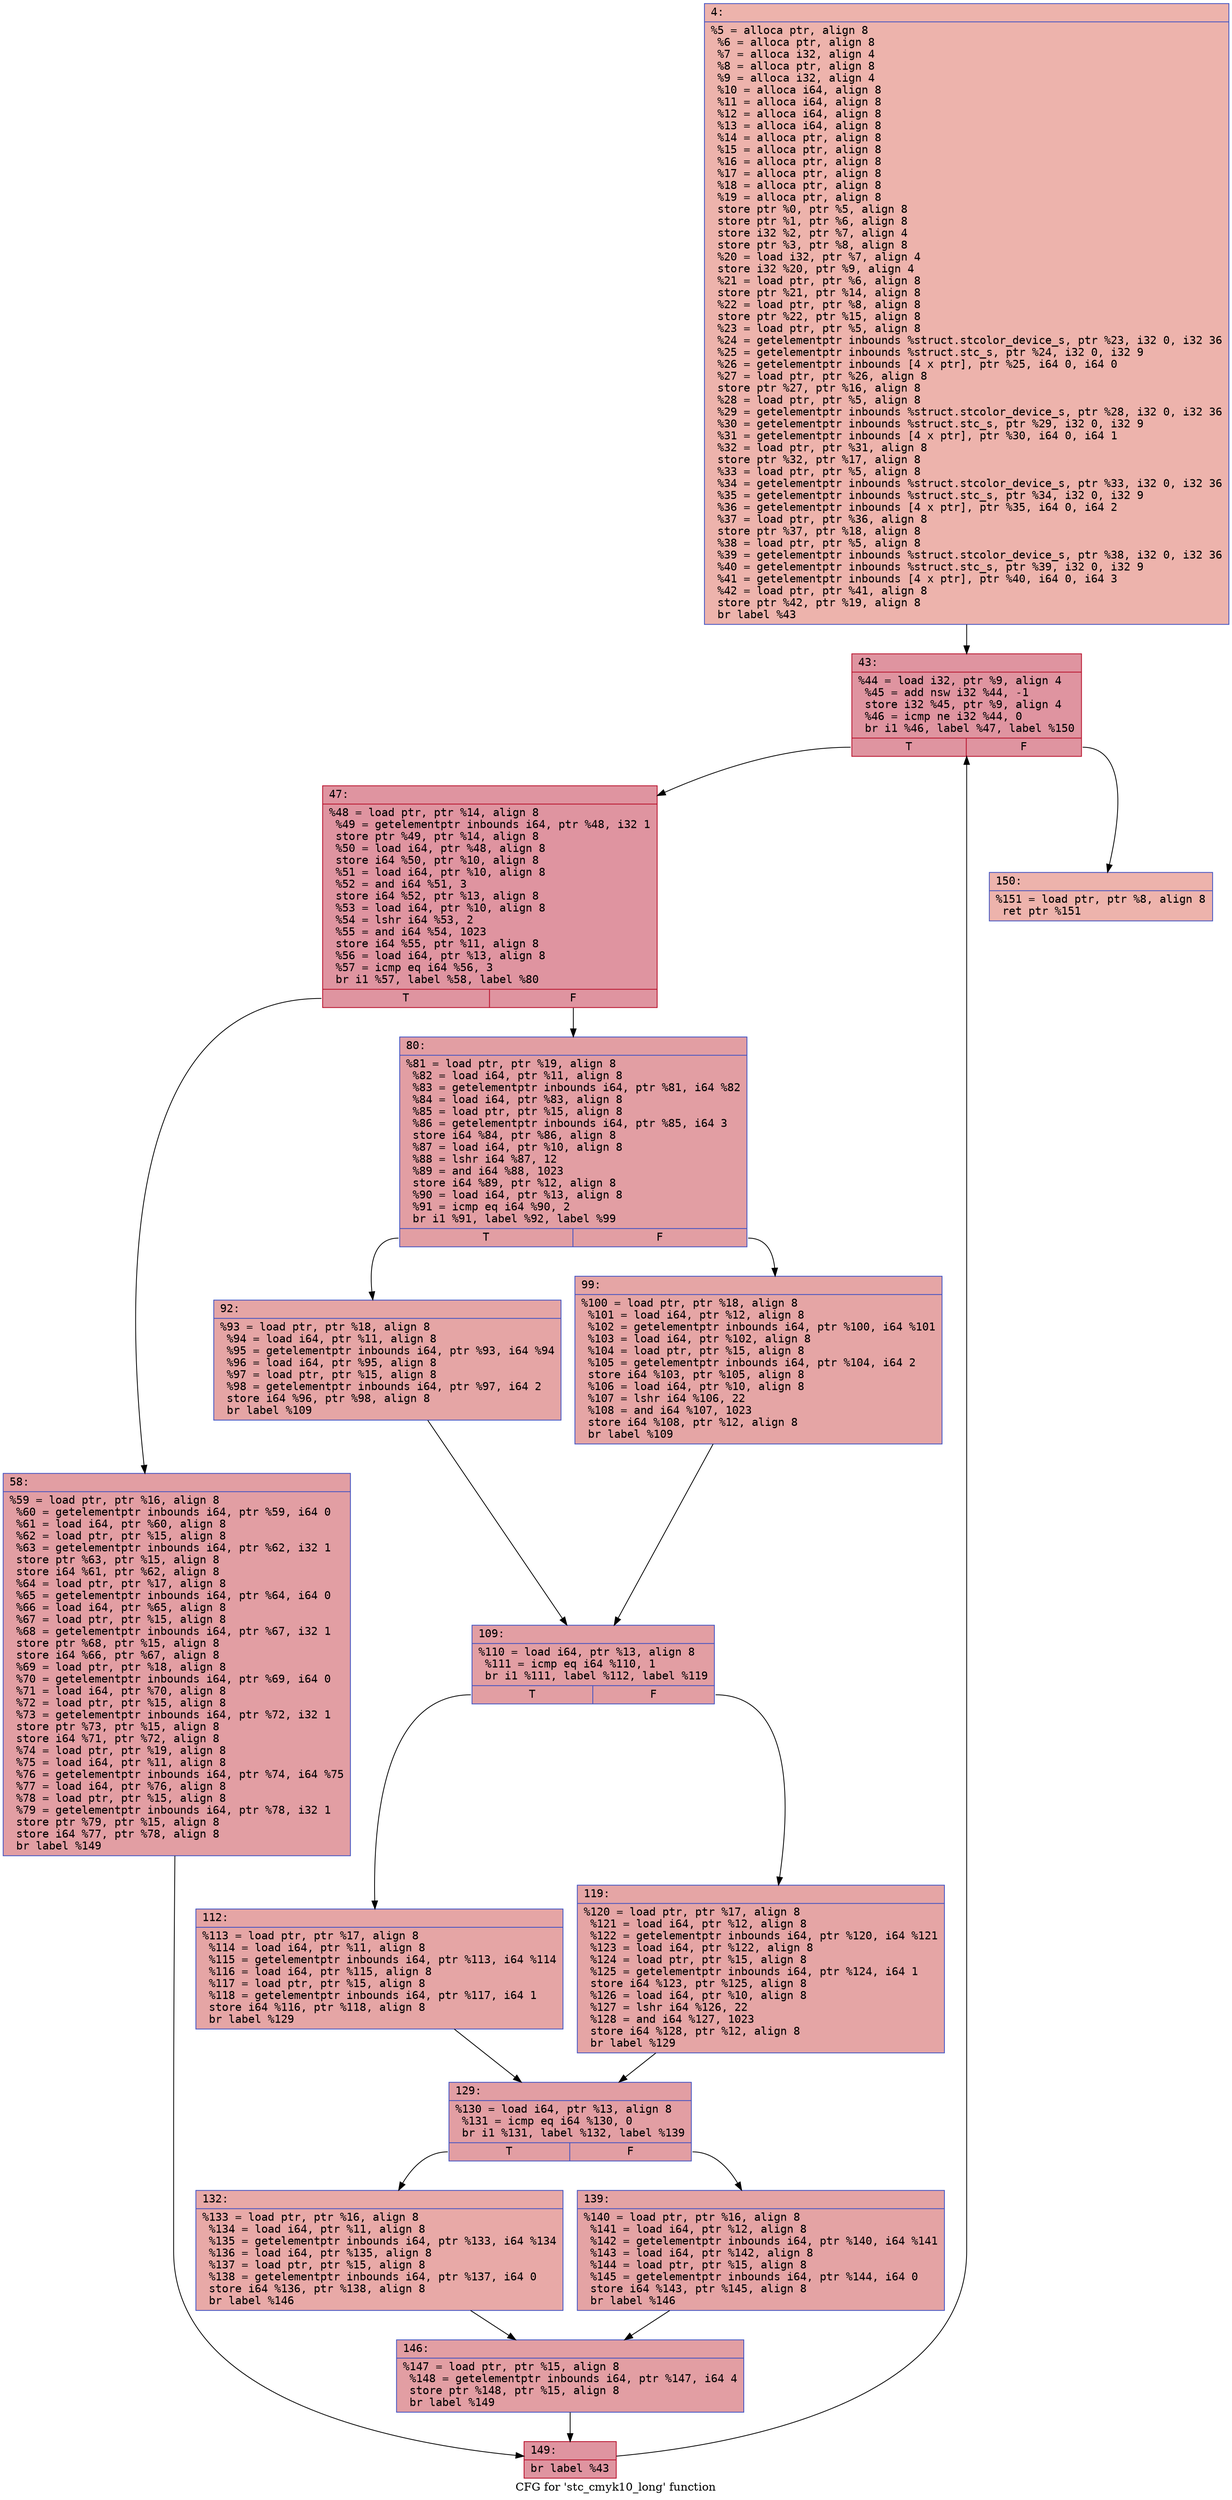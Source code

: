 digraph "CFG for 'stc_cmyk10_long' function" {
	label="CFG for 'stc_cmyk10_long' function";

	Node0x6000016a1540 [shape=record,color="#3d50c3ff", style=filled, fillcolor="#d6524470" fontname="Courier",label="{4:\l|  %5 = alloca ptr, align 8\l  %6 = alloca ptr, align 8\l  %7 = alloca i32, align 4\l  %8 = alloca ptr, align 8\l  %9 = alloca i32, align 4\l  %10 = alloca i64, align 8\l  %11 = alloca i64, align 8\l  %12 = alloca i64, align 8\l  %13 = alloca i64, align 8\l  %14 = alloca ptr, align 8\l  %15 = alloca ptr, align 8\l  %16 = alloca ptr, align 8\l  %17 = alloca ptr, align 8\l  %18 = alloca ptr, align 8\l  %19 = alloca ptr, align 8\l  store ptr %0, ptr %5, align 8\l  store ptr %1, ptr %6, align 8\l  store i32 %2, ptr %7, align 4\l  store ptr %3, ptr %8, align 8\l  %20 = load i32, ptr %7, align 4\l  store i32 %20, ptr %9, align 4\l  %21 = load ptr, ptr %6, align 8\l  store ptr %21, ptr %14, align 8\l  %22 = load ptr, ptr %8, align 8\l  store ptr %22, ptr %15, align 8\l  %23 = load ptr, ptr %5, align 8\l  %24 = getelementptr inbounds %struct.stcolor_device_s, ptr %23, i32 0, i32 36\l  %25 = getelementptr inbounds %struct.stc_s, ptr %24, i32 0, i32 9\l  %26 = getelementptr inbounds [4 x ptr], ptr %25, i64 0, i64 0\l  %27 = load ptr, ptr %26, align 8\l  store ptr %27, ptr %16, align 8\l  %28 = load ptr, ptr %5, align 8\l  %29 = getelementptr inbounds %struct.stcolor_device_s, ptr %28, i32 0, i32 36\l  %30 = getelementptr inbounds %struct.stc_s, ptr %29, i32 0, i32 9\l  %31 = getelementptr inbounds [4 x ptr], ptr %30, i64 0, i64 1\l  %32 = load ptr, ptr %31, align 8\l  store ptr %32, ptr %17, align 8\l  %33 = load ptr, ptr %5, align 8\l  %34 = getelementptr inbounds %struct.stcolor_device_s, ptr %33, i32 0, i32 36\l  %35 = getelementptr inbounds %struct.stc_s, ptr %34, i32 0, i32 9\l  %36 = getelementptr inbounds [4 x ptr], ptr %35, i64 0, i64 2\l  %37 = load ptr, ptr %36, align 8\l  store ptr %37, ptr %18, align 8\l  %38 = load ptr, ptr %5, align 8\l  %39 = getelementptr inbounds %struct.stcolor_device_s, ptr %38, i32 0, i32 36\l  %40 = getelementptr inbounds %struct.stc_s, ptr %39, i32 0, i32 9\l  %41 = getelementptr inbounds [4 x ptr], ptr %40, i64 0, i64 3\l  %42 = load ptr, ptr %41, align 8\l  store ptr %42, ptr %19, align 8\l  br label %43\l}"];
	Node0x6000016a1540 -> Node0x6000016a1590[tooltip="4 -> 43\nProbability 100.00%" ];
	Node0x6000016a1590 [shape=record,color="#b70d28ff", style=filled, fillcolor="#b70d2870" fontname="Courier",label="{43:\l|  %44 = load i32, ptr %9, align 4\l  %45 = add nsw i32 %44, -1\l  store i32 %45, ptr %9, align 4\l  %46 = icmp ne i32 %44, 0\l  br i1 %46, label %47, label %150\l|{<s0>T|<s1>F}}"];
	Node0x6000016a1590:s0 -> Node0x6000016a15e0[tooltip="43 -> 47\nProbability 96.88%" ];
	Node0x6000016a1590:s1 -> Node0x6000016a19f0[tooltip="43 -> 150\nProbability 3.12%" ];
	Node0x6000016a15e0 [shape=record,color="#b70d28ff", style=filled, fillcolor="#b70d2870" fontname="Courier",label="{47:\l|  %48 = load ptr, ptr %14, align 8\l  %49 = getelementptr inbounds i64, ptr %48, i32 1\l  store ptr %49, ptr %14, align 8\l  %50 = load i64, ptr %48, align 8\l  store i64 %50, ptr %10, align 8\l  %51 = load i64, ptr %10, align 8\l  %52 = and i64 %51, 3\l  store i64 %52, ptr %13, align 8\l  %53 = load i64, ptr %10, align 8\l  %54 = lshr i64 %53, 2\l  %55 = and i64 %54, 1023\l  store i64 %55, ptr %11, align 8\l  %56 = load i64, ptr %13, align 8\l  %57 = icmp eq i64 %56, 3\l  br i1 %57, label %58, label %80\l|{<s0>T|<s1>F}}"];
	Node0x6000016a15e0:s0 -> Node0x6000016a1630[tooltip="47 -> 58\nProbability 50.00%" ];
	Node0x6000016a15e0:s1 -> Node0x6000016a1680[tooltip="47 -> 80\nProbability 50.00%" ];
	Node0x6000016a1630 [shape=record,color="#3d50c3ff", style=filled, fillcolor="#be242e70" fontname="Courier",label="{58:\l|  %59 = load ptr, ptr %16, align 8\l  %60 = getelementptr inbounds i64, ptr %59, i64 0\l  %61 = load i64, ptr %60, align 8\l  %62 = load ptr, ptr %15, align 8\l  %63 = getelementptr inbounds i64, ptr %62, i32 1\l  store ptr %63, ptr %15, align 8\l  store i64 %61, ptr %62, align 8\l  %64 = load ptr, ptr %17, align 8\l  %65 = getelementptr inbounds i64, ptr %64, i64 0\l  %66 = load i64, ptr %65, align 8\l  %67 = load ptr, ptr %15, align 8\l  %68 = getelementptr inbounds i64, ptr %67, i32 1\l  store ptr %68, ptr %15, align 8\l  store i64 %66, ptr %67, align 8\l  %69 = load ptr, ptr %18, align 8\l  %70 = getelementptr inbounds i64, ptr %69, i64 0\l  %71 = load i64, ptr %70, align 8\l  %72 = load ptr, ptr %15, align 8\l  %73 = getelementptr inbounds i64, ptr %72, i32 1\l  store ptr %73, ptr %15, align 8\l  store i64 %71, ptr %72, align 8\l  %74 = load ptr, ptr %19, align 8\l  %75 = load i64, ptr %11, align 8\l  %76 = getelementptr inbounds i64, ptr %74, i64 %75\l  %77 = load i64, ptr %76, align 8\l  %78 = load ptr, ptr %15, align 8\l  %79 = getelementptr inbounds i64, ptr %78, i32 1\l  store ptr %79, ptr %15, align 8\l  store i64 %77, ptr %78, align 8\l  br label %149\l}"];
	Node0x6000016a1630 -> Node0x6000016a19a0[tooltip="58 -> 149\nProbability 100.00%" ];
	Node0x6000016a1680 [shape=record,color="#3d50c3ff", style=filled, fillcolor="#be242e70" fontname="Courier",label="{80:\l|  %81 = load ptr, ptr %19, align 8\l  %82 = load i64, ptr %11, align 8\l  %83 = getelementptr inbounds i64, ptr %81, i64 %82\l  %84 = load i64, ptr %83, align 8\l  %85 = load ptr, ptr %15, align 8\l  %86 = getelementptr inbounds i64, ptr %85, i64 3\l  store i64 %84, ptr %86, align 8\l  %87 = load i64, ptr %10, align 8\l  %88 = lshr i64 %87, 12\l  %89 = and i64 %88, 1023\l  store i64 %89, ptr %12, align 8\l  %90 = load i64, ptr %13, align 8\l  %91 = icmp eq i64 %90, 2\l  br i1 %91, label %92, label %99\l|{<s0>T|<s1>F}}"];
	Node0x6000016a1680:s0 -> Node0x6000016a16d0[tooltip="80 -> 92\nProbability 50.00%" ];
	Node0x6000016a1680:s1 -> Node0x6000016a1720[tooltip="80 -> 99\nProbability 50.00%" ];
	Node0x6000016a16d0 [shape=record,color="#3d50c3ff", style=filled, fillcolor="#c5333470" fontname="Courier",label="{92:\l|  %93 = load ptr, ptr %18, align 8\l  %94 = load i64, ptr %11, align 8\l  %95 = getelementptr inbounds i64, ptr %93, i64 %94\l  %96 = load i64, ptr %95, align 8\l  %97 = load ptr, ptr %15, align 8\l  %98 = getelementptr inbounds i64, ptr %97, i64 2\l  store i64 %96, ptr %98, align 8\l  br label %109\l}"];
	Node0x6000016a16d0 -> Node0x6000016a1770[tooltip="92 -> 109\nProbability 100.00%" ];
	Node0x6000016a1720 [shape=record,color="#3d50c3ff", style=filled, fillcolor="#c5333470" fontname="Courier",label="{99:\l|  %100 = load ptr, ptr %18, align 8\l  %101 = load i64, ptr %12, align 8\l  %102 = getelementptr inbounds i64, ptr %100, i64 %101\l  %103 = load i64, ptr %102, align 8\l  %104 = load ptr, ptr %15, align 8\l  %105 = getelementptr inbounds i64, ptr %104, i64 2\l  store i64 %103, ptr %105, align 8\l  %106 = load i64, ptr %10, align 8\l  %107 = lshr i64 %106, 22\l  %108 = and i64 %107, 1023\l  store i64 %108, ptr %12, align 8\l  br label %109\l}"];
	Node0x6000016a1720 -> Node0x6000016a1770[tooltip="99 -> 109\nProbability 100.00%" ];
	Node0x6000016a1770 [shape=record,color="#3d50c3ff", style=filled, fillcolor="#be242e70" fontname="Courier",label="{109:\l|  %110 = load i64, ptr %13, align 8\l  %111 = icmp eq i64 %110, 1\l  br i1 %111, label %112, label %119\l|{<s0>T|<s1>F}}"];
	Node0x6000016a1770:s0 -> Node0x6000016a17c0[tooltip="109 -> 112\nProbability 50.00%" ];
	Node0x6000016a1770:s1 -> Node0x6000016a1810[tooltip="109 -> 119\nProbability 50.00%" ];
	Node0x6000016a17c0 [shape=record,color="#3d50c3ff", style=filled, fillcolor="#c5333470" fontname="Courier",label="{112:\l|  %113 = load ptr, ptr %17, align 8\l  %114 = load i64, ptr %11, align 8\l  %115 = getelementptr inbounds i64, ptr %113, i64 %114\l  %116 = load i64, ptr %115, align 8\l  %117 = load ptr, ptr %15, align 8\l  %118 = getelementptr inbounds i64, ptr %117, i64 1\l  store i64 %116, ptr %118, align 8\l  br label %129\l}"];
	Node0x6000016a17c0 -> Node0x6000016a1860[tooltip="112 -> 129\nProbability 100.00%" ];
	Node0x6000016a1810 [shape=record,color="#3d50c3ff", style=filled, fillcolor="#c5333470" fontname="Courier",label="{119:\l|  %120 = load ptr, ptr %17, align 8\l  %121 = load i64, ptr %12, align 8\l  %122 = getelementptr inbounds i64, ptr %120, i64 %121\l  %123 = load i64, ptr %122, align 8\l  %124 = load ptr, ptr %15, align 8\l  %125 = getelementptr inbounds i64, ptr %124, i64 1\l  store i64 %123, ptr %125, align 8\l  %126 = load i64, ptr %10, align 8\l  %127 = lshr i64 %126, 22\l  %128 = and i64 %127, 1023\l  store i64 %128, ptr %12, align 8\l  br label %129\l}"];
	Node0x6000016a1810 -> Node0x6000016a1860[tooltip="119 -> 129\nProbability 100.00%" ];
	Node0x6000016a1860 [shape=record,color="#3d50c3ff", style=filled, fillcolor="#be242e70" fontname="Courier",label="{129:\l|  %130 = load i64, ptr %13, align 8\l  %131 = icmp eq i64 %130, 0\l  br i1 %131, label %132, label %139\l|{<s0>T|<s1>F}}"];
	Node0x6000016a1860:s0 -> Node0x6000016a18b0[tooltip="129 -> 132\nProbability 37.50%" ];
	Node0x6000016a1860:s1 -> Node0x6000016a1900[tooltip="129 -> 139\nProbability 62.50%" ];
	Node0x6000016a18b0 [shape=record,color="#3d50c3ff", style=filled, fillcolor="#ca3b3770" fontname="Courier",label="{132:\l|  %133 = load ptr, ptr %16, align 8\l  %134 = load i64, ptr %11, align 8\l  %135 = getelementptr inbounds i64, ptr %133, i64 %134\l  %136 = load i64, ptr %135, align 8\l  %137 = load ptr, ptr %15, align 8\l  %138 = getelementptr inbounds i64, ptr %137, i64 0\l  store i64 %136, ptr %138, align 8\l  br label %146\l}"];
	Node0x6000016a18b0 -> Node0x6000016a1950[tooltip="132 -> 146\nProbability 100.00%" ];
	Node0x6000016a1900 [shape=record,color="#3d50c3ff", style=filled, fillcolor="#c32e3170" fontname="Courier",label="{139:\l|  %140 = load ptr, ptr %16, align 8\l  %141 = load i64, ptr %12, align 8\l  %142 = getelementptr inbounds i64, ptr %140, i64 %141\l  %143 = load i64, ptr %142, align 8\l  %144 = load ptr, ptr %15, align 8\l  %145 = getelementptr inbounds i64, ptr %144, i64 0\l  store i64 %143, ptr %145, align 8\l  br label %146\l}"];
	Node0x6000016a1900 -> Node0x6000016a1950[tooltip="139 -> 146\nProbability 100.00%" ];
	Node0x6000016a1950 [shape=record,color="#3d50c3ff", style=filled, fillcolor="#be242e70" fontname="Courier",label="{146:\l|  %147 = load ptr, ptr %15, align 8\l  %148 = getelementptr inbounds i64, ptr %147, i64 4\l  store ptr %148, ptr %15, align 8\l  br label %149\l}"];
	Node0x6000016a1950 -> Node0x6000016a19a0[tooltip="146 -> 149\nProbability 100.00%" ];
	Node0x6000016a19a0 [shape=record,color="#b70d28ff", style=filled, fillcolor="#b70d2870" fontname="Courier",label="{149:\l|  br label %43\l}"];
	Node0x6000016a19a0 -> Node0x6000016a1590[tooltip="149 -> 43\nProbability 100.00%" ];
	Node0x6000016a19f0 [shape=record,color="#3d50c3ff", style=filled, fillcolor="#d6524470" fontname="Courier",label="{150:\l|  %151 = load ptr, ptr %8, align 8\l  ret ptr %151\l}"];
}
